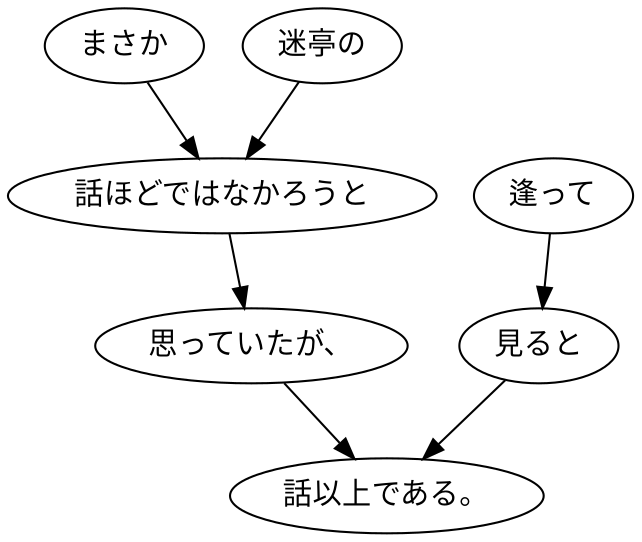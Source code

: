 digraph graph5930 {
	node0 [label="まさか"];
	node1 [label="迷亭の"];
	node2 [label="話ほどではなかろうと"];
	node3 [label="思っていたが、"];
	node4 [label="逢って"];
	node5 [label="見ると"];
	node6 [label="話以上である。"];
	node0 -> node2;
	node1 -> node2;
	node2 -> node3;
	node3 -> node6;
	node4 -> node5;
	node5 -> node6;
}
